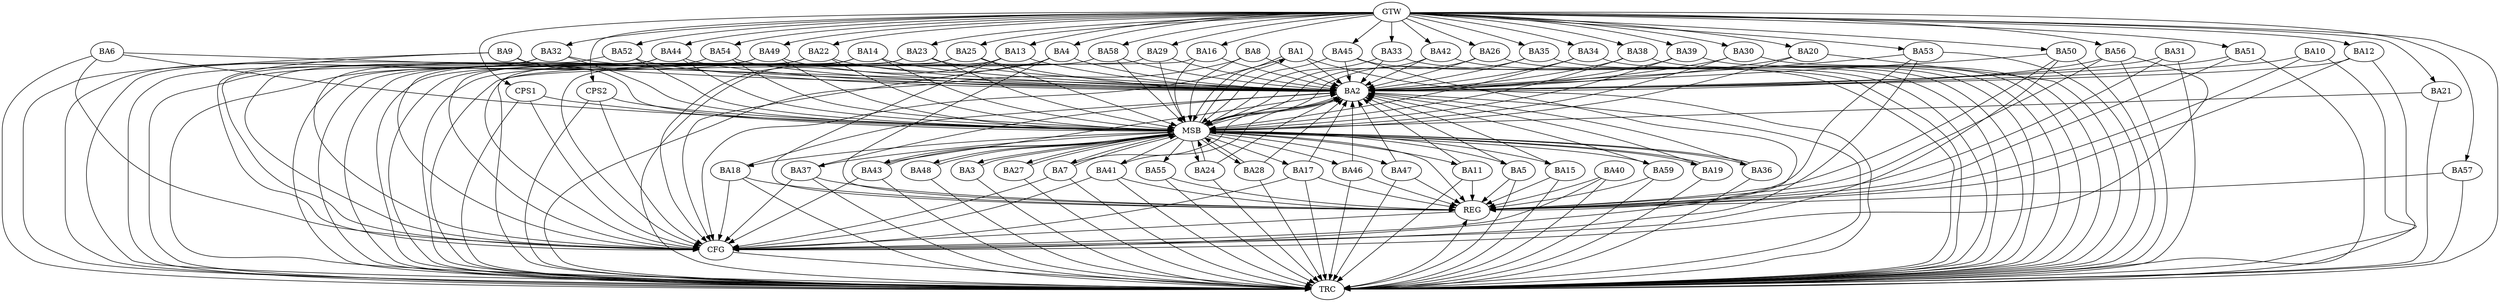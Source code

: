 strict digraph G {
  BA1 [ label="BA1" ];
  BA2 [ label="BA2" ];
  BA3 [ label="BA3" ];
  BA4 [ label="BA4" ];
  BA5 [ label="BA5" ];
  BA6 [ label="BA6" ];
  BA7 [ label="BA7" ];
  BA8 [ label="BA8" ];
  BA9 [ label="BA9" ];
  BA10 [ label="BA10" ];
  BA11 [ label="BA11" ];
  BA12 [ label="BA12" ];
  BA13 [ label="BA13" ];
  BA14 [ label="BA14" ];
  BA15 [ label="BA15" ];
  BA16 [ label="BA16" ];
  BA17 [ label="BA17" ];
  BA18 [ label="BA18" ];
  BA19 [ label="BA19" ];
  BA20 [ label="BA20" ];
  BA21 [ label="BA21" ];
  BA22 [ label="BA22" ];
  BA23 [ label="BA23" ];
  BA24 [ label="BA24" ];
  BA25 [ label="BA25" ];
  BA26 [ label="BA26" ];
  BA27 [ label="BA27" ];
  BA28 [ label="BA28" ];
  BA29 [ label="BA29" ];
  BA30 [ label="BA30" ];
  BA31 [ label="BA31" ];
  BA32 [ label="BA32" ];
  BA33 [ label="BA33" ];
  BA34 [ label="BA34" ];
  BA35 [ label="BA35" ];
  BA36 [ label="BA36" ];
  BA37 [ label="BA37" ];
  BA38 [ label="BA38" ];
  BA39 [ label="BA39" ];
  BA40 [ label="BA40" ];
  BA41 [ label="BA41" ];
  BA42 [ label="BA42" ];
  BA43 [ label="BA43" ];
  BA44 [ label="BA44" ];
  BA45 [ label="BA45" ];
  BA46 [ label="BA46" ];
  BA47 [ label="BA47" ];
  BA48 [ label="BA48" ];
  BA49 [ label="BA49" ];
  BA50 [ label="BA50" ];
  BA51 [ label="BA51" ];
  BA52 [ label="BA52" ];
  BA53 [ label="BA53" ];
  BA54 [ label="BA54" ];
  BA55 [ label="BA55" ];
  BA56 [ label="BA56" ];
  BA57 [ label="BA57" ];
  BA58 [ label="BA58" ];
  BA59 [ label="BA59" ];
  CPS1 [ label="CPS1" ];
  CPS2 [ label="CPS2" ];
  GTW [ label="GTW" ];
  REG [ label="REG" ];
  MSB [ label="MSB" ];
  CFG [ label="CFG" ];
  TRC [ label="TRC" ];
  BA4 -> BA2;
  BA5 -> BA2;
  BA10 -> BA2;
  BA12 -> BA2;
  BA41 -> BA2;
  BA51 -> BA2;
  BA59 -> BA2;
  GTW -> BA4;
  GTW -> BA12;
  GTW -> BA13;
  GTW -> BA16;
  GTW -> BA20;
  GTW -> BA21;
  GTW -> BA22;
  GTW -> BA23;
  GTW -> BA25;
  GTW -> BA26;
  GTW -> BA29;
  GTW -> BA30;
  GTW -> BA32;
  GTW -> BA33;
  GTW -> BA34;
  GTW -> BA35;
  GTW -> BA38;
  GTW -> BA39;
  GTW -> BA42;
  GTW -> BA44;
  GTW -> BA45;
  GTW -> BA49;
  GTW -> BA50;
  GTW -> BA51;
  GTW -> BA52;
  GTW -> BA53;
  GTW -> BA54;
  GTW -> BA56;
  GTW -> BA57;
  GTW -> BA58;
  GTW -> CPS1;
  GTW -> CPS2;
  BA4 -> REG;
  BA5 -> REG;
  BA10 -> REG;
  BA11 -> REG;
  BA12 -> REG;
  BA13 -> REG;
  BA15 -> REG;
  BA17 -> REG;
  BA18 -> REG;
  BA31 -> REG;
  BA37 -> REG;
  BA40 -> REG;
  BA41 -> REG;
  BA46 -> REG;
  BA47 -> REG;
  BA50 -> REG;
  BA51 -> REG;
  BA53 -> REG;
  BA55 -> REG;
  BA56 -> REG;
  BA57 -> REG;
  BA59 -> REG;
  BA1 -> MSB;
  MSB -> BA2;
  MSB -> REG;
  BA2 -> MSB;
  MSB -> BA1;
  BA3 -> MSB;
  BA6 -> MSB;
  MSB -> BA3;
  BA7 -> MSB;
  BA8 -> MSB;
  MSB -> BA7;
  BA9 -> MSB;
  BA14 -> MSB;
  BA16 -> MSB;
  BA19 -> MSB;
  BA20 -> MSB;
  BA21 -> MSB;
  BA22 -> MSB;
  MSB -> BA18;
  BA23 -> MSB;
  BA24 -> MSB;
  BA25 -> MSB;
  MSB -> BA15;
  BA26 -> MSB;
  BA27 -> MSB;
  BA28 -> MSB;
  BA29 -> MSB;
  MSB -> BA28;
  BA30 -> MSB;
  BA32 -> MSB;
  BA33 -> MSB;
  BA34 -> MSB;
  BA35 -> MSB;
  BA36 -> MSB;
  BA38 -> MSB;
  BA39 -> MSB;
  MSB -> BA37;
  BA42 -> MSB;
  BA43 -> MSB;
  MSB -> BA11;
  BA44 -> MSB;
  BA45 -> MSB;
  BA48 -> MSB;
  BA49 -> MSB;
  BA52 -> MSB;
  MSB -> BA48;
  BA54 -> MSB;
  MSB -> BA43;
  BA58 -> MSB;
  MSB -> BA46;
  CPS1 -> MSB;
  MSB -> BA36;
  MSB -> BA17;
  MSB -> BA19;
  MSB -> BA47;
  MSB -> BA59;
  CPS2 -> MSB;
  MSB -> BA5;
  MSB -> BA24;
  MSB -> BA55;
  MSB -> BA41;
  MSB -> BA27;
  BA43 -> CFG;
  BA9 -> CFG;
  BA41 -> CFG;
  BA4 -> CFG;
  BA50 -> CFG;
  BA7 -> CFG;
  BA32 -> CFG;
  BA17 -> CFG;
  BA53 -> CFG;
  BA40 -> CFG;
  BA6 -> CFG;
  BA13 -> CFG;
  BA1 -> CFG;
  BA45 -> CFG;
  CPS2 -> CFG;
  BA44 -> CFG;
  BA56 -> CFG;
  BA14 -> CFG;
  BA23 -> CFG;
  BA49 -> CFG;
  BA18 -> CFG;
  BA37 -> CFG;
  CPS1 -> CFG;
  BA25 -> CFG;
  BA22 -> CFG;
  REG -> CFG;
  BA1 -> TRC;
  BA2 -> TRC;
  BA3 -> TRC;
  BA4 -> TRC;
  BA5 -> TRC;
  BA6 -> TRC;
  BA7 -> TRC;
  BA8 -> TRC;
  BA9 -> TRC;
  BA10 -> TRC;
  BA11 -> TRC;
  BA12 -> TRC;
  BA13 -> TRC;
  BA14 -> TRC;
  BA15 -> TRC;
  BA16 -> TRC;
  BA17 -> TRC;
  BA18 -> TRC;
  BA19 -> TRC;
  BA20 -> TRC;
  BA21 -> TRC;
  BA22 -> TRC;
  BA23 -> TRC;
  BA24 -> TRC;
  BA25 -> TRC;
  BA26 -> TRC;
  BA27 -> TRC;
  BA28 -> TRC;
  BA29 -> TRC;
  BA30 -> TRC;
  BA31 -> TRC;
  BA32 -> TRC;
  BA33 -> TRC;
  BA34 -> TRC;
  BA35 -> TRC;
  BA36 -> TRC;
  BA37 -> TRC;
  BA38 -> TRC;
  BA39 -> TRC;
  BA40 -> TRC;
  BA41 -> TRC;
  BA42 -> TRC;
  BA43 -> TRC;
  BA44 -> TRC;
  BA45 -> TRC;
  BA46 -> TRC;
  BA47 -> TRC;
  BA48 -> TRC;
  BA49 -> TRC;
  BA50 -> TRC;
  BA51 -> TRC;
  BA52 -> TRC;
  BA53 -> TRC;
  BA54 -> TRC;
  BA55 -> TRC;
  BA56 -> TRC;
  BA57 -> TRC;
  BA58 -> TRC;
  BA59 -> TRC;
  CPS1 -> TRC;
  CPS2 -> TRC;
  GTW -> TRC;
  CFG -> TRC;
  TRC -> REG;
  BA43 -> BA2;
  BA33 -> BA2;
  BA44 -> BA2;
  BA9 -> BA2;
  BA26 -> BA2;
  BA24 -> BA2;
  BA8 -> BA2;
  BA25 -> BA2;
  BA54 -> BA2;
  BA37 -> BA2;
  BA53 -> BA2;
  BA42 -> BA2;
  BA31 -> BA2;
  BA14 -> BA2;
  BA52 -> BA2;
  BA50 -> BA2;
  BA11 -> BA2;
  BA58 -> BA2;
  BA6 -> BA2;
  BA46 -> BA2;
  BA29 -> BA2;
  BA1 -> BA2;
  BA35 -> BA2;
  BA39 -> BA2;
  BA7 -> BA2;
  BA18 -> BA2;
  BA19 -> BA2;
  BA20 -> BA2;
  BA22 -> BA2;
  BA17 -> BA2;
  BA36 -> BA2;
  BA56 -> BA2;
  BA15 -> BA2;
  BA30 -> BA2;
  BA28 -> BA2;
  BA13 -> BA2;
  BA49 -> BA2;
  BA23 -> BA2;
  BA47 -> BA2;
  BA45 -> BA2;
  BA34 -> BA2;
  BA16 -> BA2;
  BA32 -> BA2;
  BA38 -> BA2;
}
